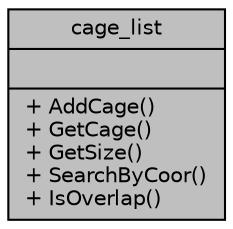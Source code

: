 digraph "cage_list"
{
  edge [fontname="Helvetica",fontsize="10",labelfontname="Helvetica",labelfontsize="10"];
  node [fontname="Helvetica",fontsize="10",shape=record];
  Node1 [label="{cage_list\n||+ AddCage()\l+ GetCage()\l+ GetSize()\l+ SearchByCoor()\l+ IsOverlap()\l}",height=0.2,width=0.4,color="black", fillcolor="grey75", style="filled", fontcolor="black"];
}
